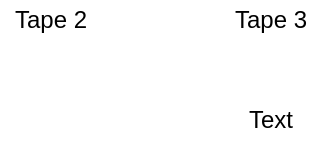 <mxfile version="17.5.0" type="device"><diagram id="ibzrjzZiSi-A-p3Ap2Q9" name="Page-1"><mxGraphModel dx="1019" dy="606" grid="1" gridSize="10" guides="1" tooltips="1" connect="1" arrows="1" fold="1" page="1" pageScale="1" pageWidth="827" pageHeight="1169" math="0" shadow="0"><root><mxCell id="0"/><mxCell id="1" parent="0"/><mxCell id="XnVpHvKbacQ5unE7vC_y-2" value="Tape 2" style="text;html=1;resizable=0;autosize=1;align=center;verticalAlign=middle;points=[];fillColor=none;strokeColor=none;rounded=0;" vertex="1" parent="1"><mxGeometry x="290" y="220" width="50" height="20" as="geometry"/></mxCell><mxCell id="XnVpHvKbacQ5unE7vC_y-3" value="Tape 3" style="text;html=1;resizable=0;autosize=1;align=center;verticalAlign=middle;points=[];fillColor=none;strokeColor=none;rounded=0;" vertex="1" parent="1"><mxGeometry x="400" y="220" width="50" height="20" as="geometry"/></mxCell><mxCell id="XnVpHvKbacQ5unE7vC_y-4" value="Text" style="text;html=1;resizable=0;autosize=1;align=center;verticalAlign=middle;points=[];fillColor=none;strokeColor=none;rounded=0;" vertex="1" parent="1"><mxGeometry x="405" y="270" width="40" height="20" as="geometry"/></mxCell></root></mxGraphModel></diagram></mxfile>